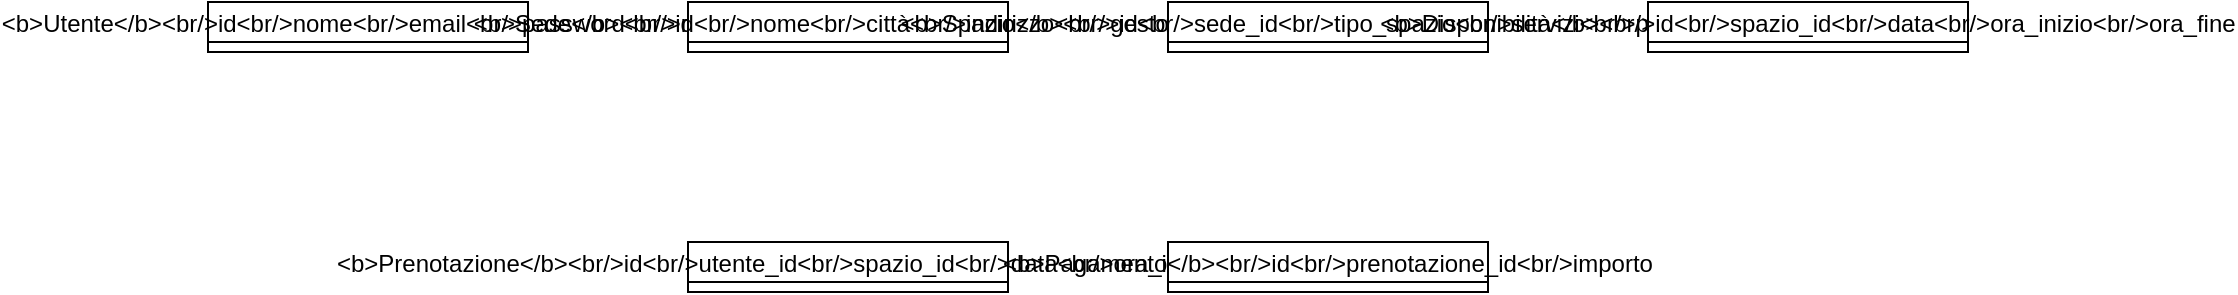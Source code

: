 <?xml version="1.0" ?>
<mxfile>
  <diagram name="ER Diagram">
    <mxGraphModel>
      <root>
        <mxCell id="0"/>
        <mxCell id="1" parent="0"/>
        <mxCell id="2" value="&lt;b&gt;Utente&lt;/b&gt;&lt;br/&gt;id&lt;br/&gt;nome&lt;br/&gt;email&lt;br/&gt;password&lt;br/&gt;ruolo" style="shape=swimlane;startSize=20;" vertex="1" parent="1">
          <mxGeometry x="40" y="40" width="160" height="25" as="geometry"/>
        </mxCell>
        <mxCell id="3" value="&lt;b&gt;Sede&lt;/b&gt;&lt;br/&gt;id&lt;br/&gt;nome&lt;br/&gt;città&lt;br/&gt;indirizzo&lt;br/&gt;gestore_id" style="shape=swimlane;startSize=20;" vertex="1" parent="1">
          <mxGeometry x="280" y="40" width="160" height="25" as="geometry"/>
        </mxCell>
        <mxCell id="4" value="&lt;b&gt;Spazio&lt;/b&gt;&lt;br/&gt;id&lt;br/&gt;sede_id&lt;br/&gt;tipo_spazio&lt;br/&gt;servizi&lt;br/&gt;prezzo_ora" style="shape=swimlane;startSize=20;" vertex="1" parent="1">
          <mxGeometry x="520" y="40" width="160" height="25" as="geometry"/>
        </mxCell>
        <mxCell id="5" value="&lt;b&gt;Disponibilità&lt;/b&gt;&lt;br/&gt;id&lt;br/&gt;spazio_id&lt;br/&gt;data&lt;br/&gt;ora_inizio&lt;br/&gt;ora_fine" style="shape=swimlane;startSize=20;" vertex="1" parent="1">
          <mxGeometry x="760" y="40" width="160" height="25" as="geometry"/>
        </mxCell>
        <mxCell id="6" value="&lt;b&gt;Prenotazione&lt;/b&gt;&lt;br/&gt;id&lt;br/&gt;utente_id&lt;br/&gt;spazio_id&lt;br/&gt;data&lt;br/&gt;ora_inizio&lt;br/&gt;ora_fine" style="shape=swimlane;startSize=20;" vertex="1" parent="1">
          <mxGeometry x="280" y="160" width="160" height="25" as="geometry"/>
        </mxCell>
        <mxCell id="7" value="&lt;b&gt;Pagamento&lt;/b&gt;&lt;br/&gt;id&lt;br/&gt;prenotazione_id&lt;br/&gt;importo" style="shape=swimlane;startSize=20;" vertex="1" parent="1">
          <mxGeometry x="520" y="160" width="160" height="25" as="geometry"/>
        </mxCell>
      </root>
    </mxGraphModel>
  </diagram>
</mxfile>
